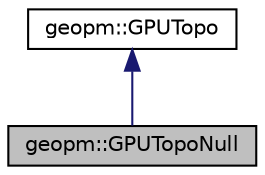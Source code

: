 digraph "geopm::GPUTopoNull"
{
 // LATEX_PDF_SIZE
  edge [fontname="Helvetica",fontsize="10",labelfontname="Helvetica",labelfontsize="10"];
  node [fontname="Helvetica",fontsize="10",shape=record];
  Node1 [label="geopm::GPUTopoNull",height=0.2,width=0.4,color="black", fillcolor="grey75", style="filled", fontcolor="black",tooltip=" "];
  Node2 -> Node1 [dir="back",color="midnightblue",fontsize="10",style="solid",fontname="Helvetica"];
  Node2 [label="geopm::GPUTopo",height=0.2,width=0.4,color="black", fillcolor="white", style="filled",URL="$classgeopm_1_1_g_p_u_topo.html",tooltip=" "];
}
